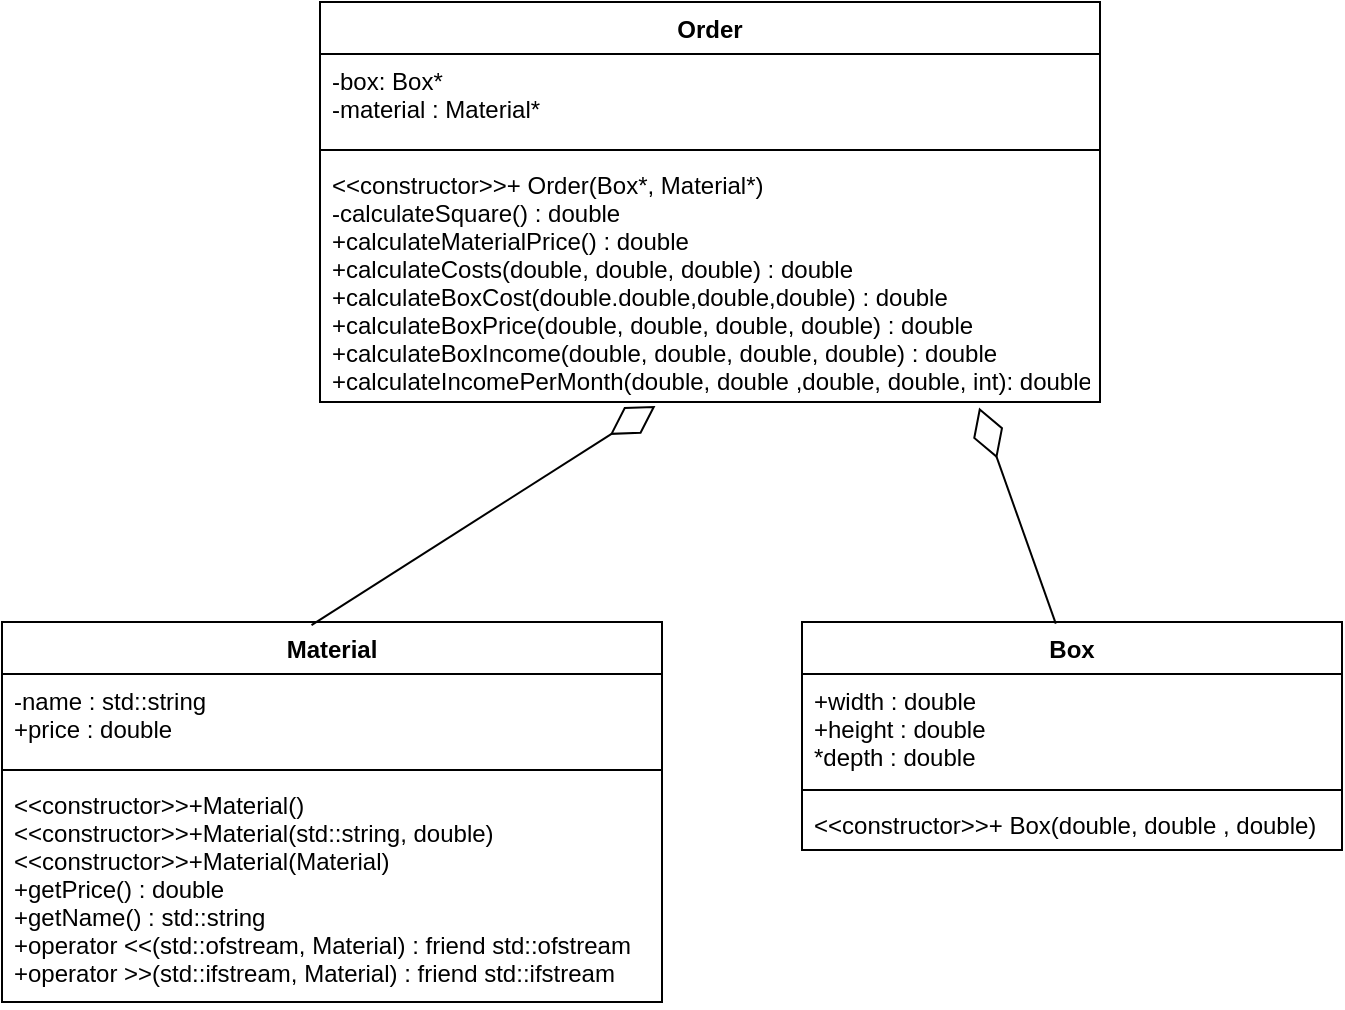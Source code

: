 <mxfile version="20.3.0" type="device"><diagram id="eTCU_2knVFu3I3Gbtbl8" name="Page-1"><mxGraphModel dx="1038" dy="637" grid="1" gridSize="10" guides="1" tooltips="1" connect="1" arrows="1" fold="1" page="1" pageScale="1" pageWidth="827" pageHeight="1169" math="0" shadow="0"><root><mxCell id="0"/><mxCell id="1" parent="0"/><mxCell id="V_6sWlDWL8TbUbbLzhd3-1" value="Box" style="swimlane;fontStyle=1;align=center;verticalAlign=top;childLayout=stackLayout;horizontal=1;startSize=26;horizontalStack=0;resizeParent=1;resizeParentMax=0;resizeLast=0;collapsible=1;marginBottom=0;" vertex="1" parent="1"><mxGeometry x="460" y="360" width="270" height="114" as="geometry"/></mxCell><mxCell id="V_6sWlDWL8TbUbbLzhd3-2" value="+width : double&#10;+height : double &#10;*depth : double" style="text;strokeColor=none;fillColor=none;align=left;verticalAlign=top;spacingLeft=4;spacingRight=4;overflow=hidden;rotatable=0;points=[[0,0.5],[1,0.5]];portConstraint=eastwest;" vertex="1" parent="V_6sWlDWL8TbUbbLzhd3-1"><mxGeometry y="26" width="270" height="54" as="geometry"/></mxCell><mxCell id="V_6sWlDWL8TbUbbLzhd3-3" value="" style="line;strokeWidth=1;fillColor=none;align=left;verticalAlign=middle;spacingTop=-1;spacingLeft=3;spacingRight=3;rotatable=0;labelPosition=right;points=[];portConstraint=eastwest;strokeColor=inherit;" vertex="1" parent="V_6sWlDWL8TbUbbLzhd3-1"><mxGeometry y="80" width="270" height="8" as="geometry"/></mxCell><mxCell id="V_6sWlDWL8TbUbbLzhd3-4" value="&lt;&lt;constructor&gt;&gt;+ Box(double, double , double)" style="text;strokeColor=none;fillColor=none;align=left;verticalAlign=top;spacingLeft=4;spacingRight=4;overflow=hidden;rotatable=0;points=[[0,0.5],[1,0.5]];portConstraint=eastwest;" vertex="1" parent="V_6sWlDWL8TbUbbLzhd3-1"><mxGeometry y="88" width="270" height="26" as="geometry"/></mxCell><mxCell id="V_6sWlDWL8TbUbbLzhd3-9" value="Material" style="swimlane;fontStyle=1;align=center;verticalAlign=top;childLayout=stackLayout;horizontal=1;startSize=26;horizontalStack=0;resizeParent=1;resizeParentMax=0;resizeLast=0;collapsible=1;marginBottom=0;" vertex="1" parent="1"><mxGeometry x="60" y="360" width="330" height="190" as="geometry"/></mxCell><mxCell id="V_6sWlDWL8TbUbbLzhd3-10" value="-name : std::string&#10;+price : double" style="text;strokeColor=none;fillColor=none;align=left;verticalAlign=top;spacingLeft=4;spacingRight=4;overflow=hidden;rotatable=0;points=[[0,0.5],[1,0.5]];portConstraint=eastwest;" vertex="1" parent="V_6sWlDWL8TbUbbLzhd3-9"><mxGeometry y="26" width="330" height="44" as="geometry"/></mxCell><mxCell id="V_6sWlDWL8TbUbbLzhd3-11" value="" style="line;strokeWidth=1;fillColor=none;align=left;verticalAlign=middle;spacingTop=-1;spacingLeft=3;spacingRight=3;rotatable=0;labelPosition=right;points=[];portConstraint=eastwest;strokeColor=inherit;" vertex="1" parent="V_6sWlDWL8TbUbbLzhd3-9"><mxGeometry y="70" width="330" height="8" as="geometry"/></mxCell><mxCell id="V_6sWlDWL8TbUbbLzhd3-12" value="&lt;&lt;constructor&gt;&gt;+Material()&#10;&lt;&lt;constructor&gt;&gt;+Material(std::string, double)&#10;&lt;&lt;constructor&gt;&gt;+Material(Material)&#10;+getPrice() : double&#10;+getName() : std::string&#10;+operator &lt;&lt;(std::ofstream, Material) : friend std::ofstream&#10;+operator &gt;&gt;(std::ifstream, Material) : friend std::ifstream&#10;" style="text;strokeColor=none;fillColor=none;align=left;verticalAlign=top;spacingLeft=4;spacingRight=4;overflow=hidden;rotatable=0;points=[[0,0.5],[1,0.5]];portConstraint=eastwest;" vertex="1" parent="V_6sWlDWL8TbUbbLzhd3-9"><mxGeometry y="78" width="330" height="112" as="geometry"/></mxCell><mxCell id="V_6sWlDWL8TbUbbLzhd3-13" value="Order" style="swimlane;fontStyle=1;align=center;verticalAlign=top;childLayout=stackLayout;horizontal=1;startSize=26;horizontalStack=0;resizeParent=1;resizeParentMax=0;resizeLast=0;collapsible=1;marginBottom=0;" vertex="1" parent="1"><mxGeometry x="219" y="50" width="390" height="200" as="geometry"/></mxCell><mxCell id="V_6sWlDWL8TbUbbLzhd3-14" value="-box: Box*&#10;-material : Material*" style="text;strokeColor=none;fillColor=none;align=left;verticalAlign=top;spacingLeft=4;spacingRight=4;overflow=hidden;rotatable=0;points=[[0,0.5],[1,0.5]];portConstraint=eastwest;" vertex="1" parent="V_6sWlDWL8TbUbbLzhd3-13"><mxGeometry y="26" width="390" height="44" as="geometry"/></mxCell><mxCell id="V_6sWlDWL8TbUbbLzhd3-15" value="" style="line;strokeWidth=1;fillColor=none;align=left;verticalAlign=middle;spacingTop=-1;spacingLeft=3;spacingRight=3;rotatable=0;labelPosition=right;points=[];portConstraint=eastwest;strokeColor=inherit;" vertex="1" parent="V_6sWlDWL8TbUbbLzhd3-13"><mxGeometry y="70" width="390" height="8" as="geometry"/></mxCell><mxCell id="V_6sWlDWL8TbUbbLzhd3-16" value="&lt;&lt;constructor&gt;&gt;+ Order(Box*, Material*)&#10;-calculateSquare() : double&#10;+calculateMaterialPrice() : double&#10;+calculateCosts(double, double, double) : double&#10;+calculateBoxCost(double.double,double,double) : double&#10;+calculateBoxPrice(double, double, double, double) : double&#10;+calculateBoxIncome(double, double, double, double) : double&#10;+calculateIncomePerMonth(double, double ,double, double, int): double" style="text;strokeColor=none;fillColor=none;align=left;verticalAlign=top;spacingLeft=4;spacingRight=4;overflow=hidden;rotatable=0;points=[[0,0.5],[1,0.5]];portConstraint=eastwest;" vertex="1" parent="V_6sWlDWL8TbUbbLzhd3-13"><mxGeometry y="78" width="390" height="122" as="geometry"/></mxCell><mxCell id="V_6sWlDWL8TbUbbLzhd3-18" value="" style="endArrow=diamondThin;endFill=0;endSize=24;html=1;rounded=0;entryX=0.43;entryY=1.016;entryDx=0;entryDy=0;entryPerimeter=0;exitX=0.469;exitY=0.008;exitDx=0;exitDy=0;exitPerimeter=0;" edge="1" parent="1" source="V_6sWlDWL8TbUbbLzhd3-9" target="V_6sWlDWL8TbUbbLzhd3-16"><mxGeometry width="160" relative="1" as="geometry"><mxPoint x="410" y="330" as="sourcePoint"/><mxPoint x="570" y="330" as="targetPoint"/></mxGeometry></mxCell><mxCell id="V_6sWlDWL8TbUbbLzhd3-19" value="" style="endArrow=diamondThin;endFill=0;endSize=24;html=1;rounded=0;entryX=0.845;entryY=1.023;entryDx=0;entryDy=0;entryPerimeter=0;exitX=0.47;exitY=0.007;exitDx=0;exitDy=0;exitPerimeter=0;" edge="1" parent="1" source="V_6sWlDWL8TbUbbLzhd3-1" target="V_6sWlDWL8TbUbbLzhd3-16"><mxGeometry width="160" relative="1" as="geometry"><mxPoint x="510" y="320" as="sourcePoint"/><mxPoint x="670" y="320" as="targetPoint"/></mxGeometry></mxCell></root></mxGraphModel></diagram></mxfile>